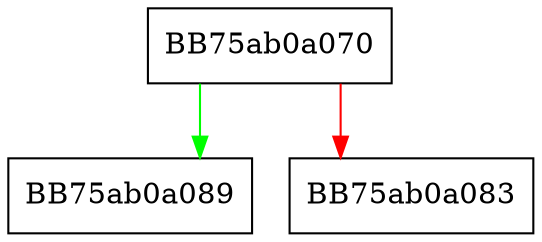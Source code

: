 digraph GetPEFixedVersionInfo {
  node [shape="box"];
  graph [splines=ortho];
  BB75ab0a070 -> BB75ab0a089 [color="green"];
  BB75ab0a070 -> BB75ab0a083 [color="red"];
}